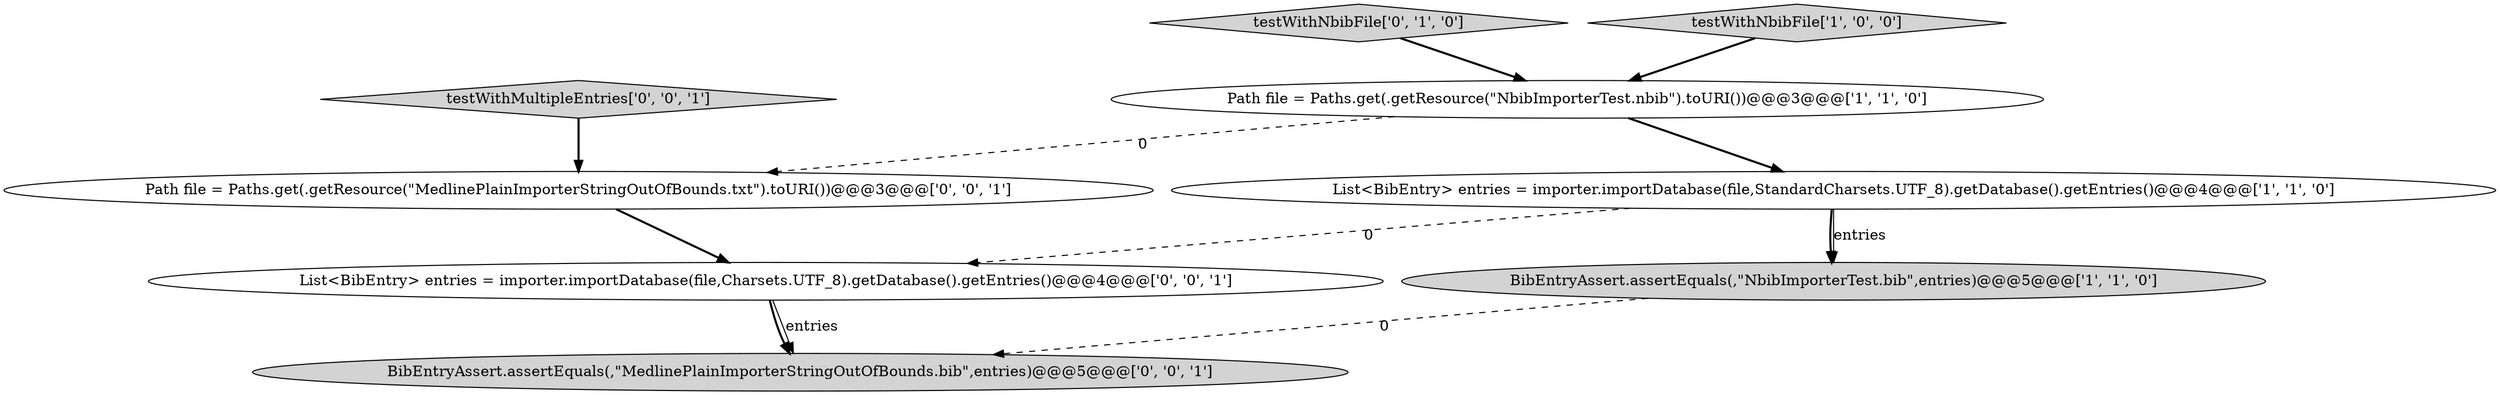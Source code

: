 digraph {
0 [style = filled, label = "Path file = Paths.get(.getResource(\"NbibImporterTest.nbib\").toURI())@@@3@@@['1', '1', '0']", fillcolor = white, shape = ellipse image = "AAA0AAABBB1BBB"];
6 [style = filled, label = "BibEntryAssert.assertEquals(,\"MedlinePlainImporterStringOutOfBounds.bib\",entries)@@@5@@@['0', '0', '1']", fillcolor = lightgray, shape = ellipse image = "AAA0AAABBB3BBB"];
7 [style = filled, label = "Path file = Paths.get(.getResource(\"MedlinePlainImporterStringOutOfBounds.txt\").toURI())@@@3@@@['0', '0', '1']", fillcolor = white, shape = ellipse image = "AAA0AAABBB3BBB"];
5 [style = filled, label = "List<BibEntry> entries = importer.importDatabase(file,Charsets.UTF_8).getDatabase().getEntries()@@@4@@@['0', '0', '1']", fillcolor = white, shape = ellipse image = "AAA0AAABBB3BBB"];
3 [style = filled, label = "List<BibEntry> entries = importer.importDatabase(file,StandardCharsets.UTF_8).getDatabase().getEntries()@@@4@@@['1', '1', '0']", fillcolor = white, shape = ellipse image = "AAA0AAABBB1BBB"];
1 [style = filled, label = "BibEntryAssert.assertEquals(,\"NbibImporterTest.bib\",entries)@@@5@@@['1', '1', '0']", fillcolor = lightgray, shape = ellipse image = "AAA0AAABBB1BBB"];
8 [style = filled, label = "testWithMultipleEntries['0', '0', '1']", fillcolor = lightgray, shape = diamond image = "AAA0AAABBB3BBB"];
4 [style = filled, label = "testWithNbibFile['0', '1', '0']", fillcolor = lightgray, shape = diamond image = "AAA0AAABBB2BBB"];
2 [style = filled, label = "testWithNbibFile['1', '0', '0']", fillcolor = lightgray, shape = diamond image = "AAA0AAABBB1BBB"];
0->3 [style = bold, label=""];
3->5 [style = dashed, label="0"];
7->5 [style = bold, label=""];
2->0 [style = bold, label=""];
5->6 [style = bold, label=""];
3->1 [style = bold, label=""];
0->7 [style = dashed, label="0"];
1->6 [style = dashed, label="0"];
3->1 [style = solid, label="entries"];
5->6 [style = solid, label="entries"];
8->7 [style = bold, label=""];
4->0 [style = bold, label=""];
}
